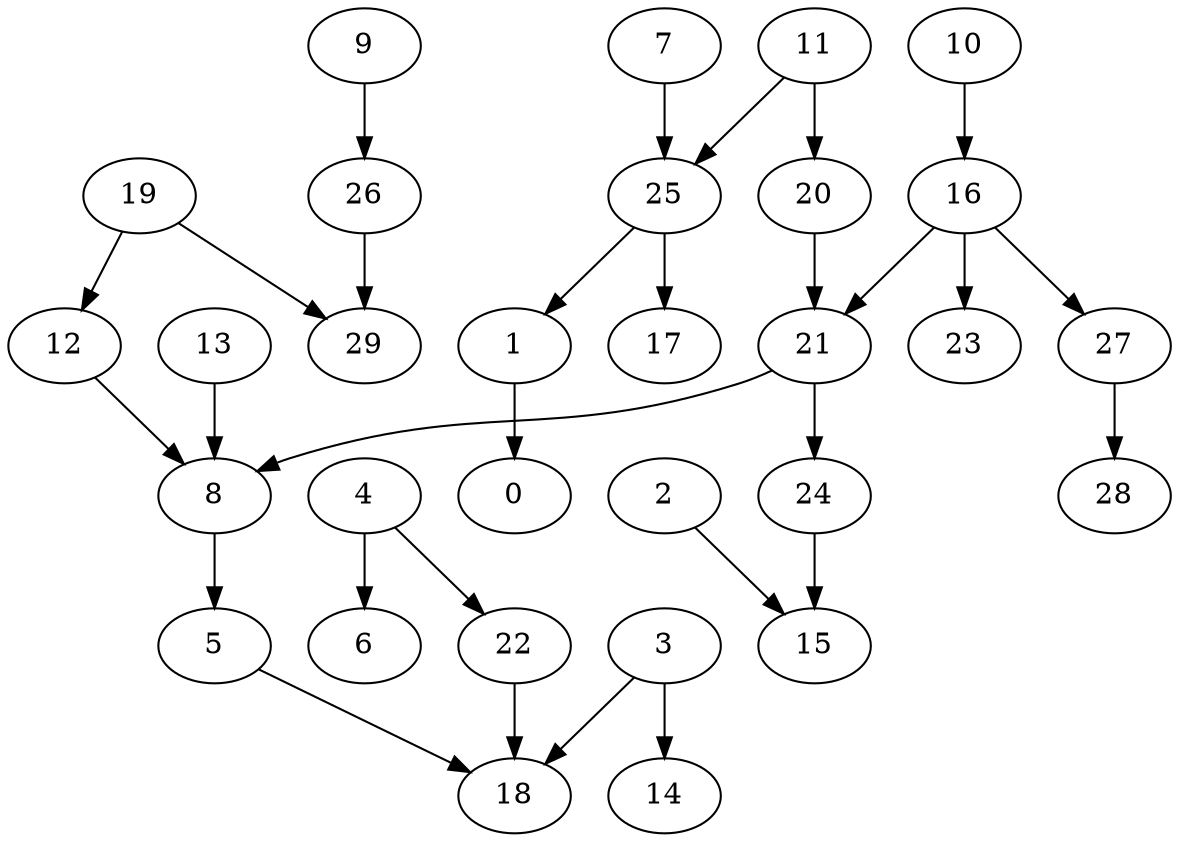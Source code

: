 digraph my_graph {
21;
8;
9;
26;
12;
5;
3;
14;
11;
20;
7;
25;
18;
16;
17;
24;
27;
28;
19;
29;
2;
15;
1;
0;
4;
6;
10;
22;
23;
13;
21->8
9->26
12->8
8->5
3->14
11->20
7->25
5->18
16->21
25->17
21->24
27->28
11->25
19->12
26->29
2->15
1->0
4->6
19->29
10->16
22->18
20->21
3->18
25->1
16->23
4->22
13->8
24->15
16->27
}